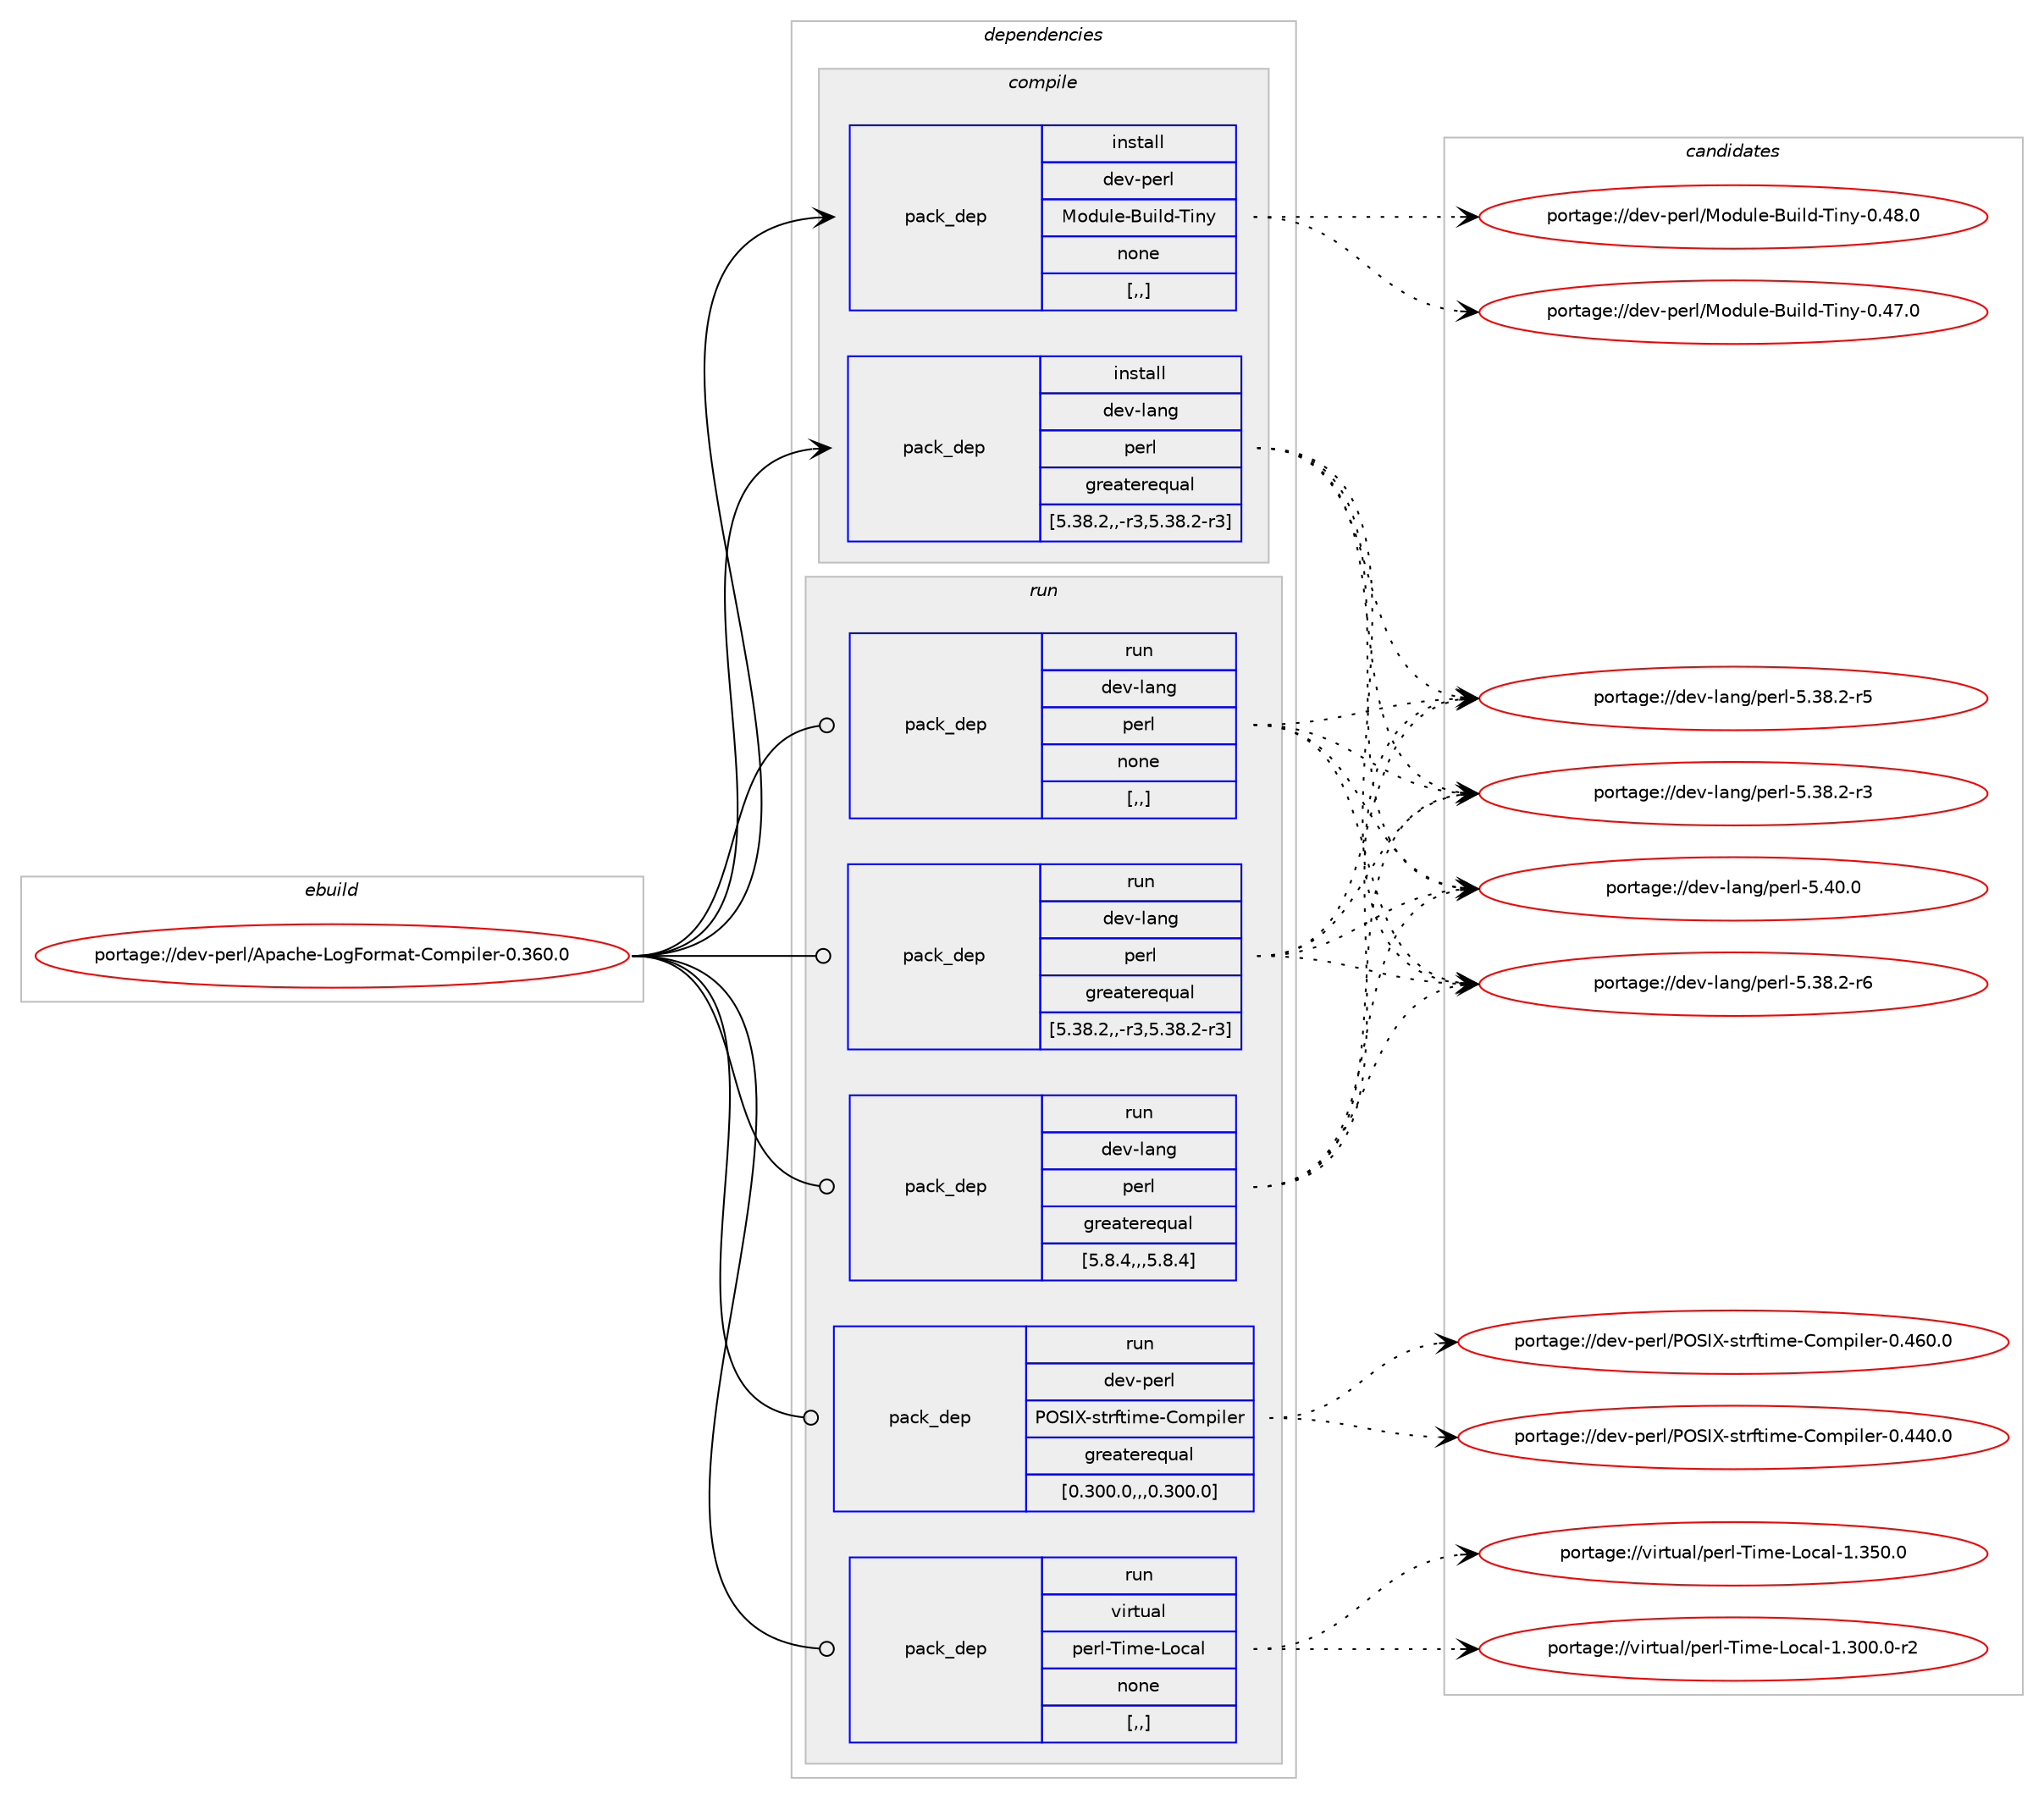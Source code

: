 digraph prolog {

# *************
# Graph options
# *************

newrank=true;
concentrate=true;
compound=true;
graph [rankdir=LR,fontname=Helvetica,fontsize=10,ranksep=1.5];#, ranksep=2.5, nodesep=0.2];
edge  [arrowhead=vee];
node  [fontname=Helvetica,fontsize=10];

# **********
# The ebuild
# **********

subgraph cluster_leftcol {
color=gray;
label=<<i>ebuild</i>>;
id [label="portage://dev-perl/Apache-LogFormat-Compiler-0.360.0", color=red, width=4, href="../dev-perl/Apache-LogFormat-Compiler-0.360.0.svg"];
}

# ****************
# The dependencies
# ****************

subgraph cluster_midcol {
color=gray;
label=<<i>dependencies</i>>;
subgraph cluster_compile {
fillcolor="#eeeeee";
style=filled;
label=<<i>compile</i>>;
subgraph pack455297 {
dependency620103 [label=<<TABLE BORDER="0" CELLBORDER="1" CELLSPACING="0" CELLPADDING="4" WIDTH="220"><TR><TD ROWSPAN="6" CELLPADDING="30">pack_dep</TD></TR><TR><TD WIDTH="110">install</TD></TR><TR><TD>dev-lang</TD></TR><TR><TD>perl</TD></TR><TR><TD>greaterequal</TD></TR><TR><TD>[5.38.2,,-r3,5.38.2-r3]</TD></TR></TABLE>>, shape=none, color=blue];
}
id:e -> dependency620103:w [weight=20,style="solid",arrowhead="vee"];
subgraph pack455298 {
dependency620104 [label=<<TABLE BORDER="0" CELLBORDER="1" CELLSPACING="0" CELLPADDING="4" WIDTH="220"><TR><TD ROWSPAN="6" CELLPADDING="30">pack_dep</TD></TR><TR><TD WIDTH="110">install</TD></TR><TR><TD>dev-perl</TD></TR><TR><TD>Module-Build-Tiny</TD></TR><TR><TD>none</TD></TR><TR><TD>[,,]</TD></TR></TABLE>>, shape=none, color=blue];
}
id:e -> dependency620104:w [weight=20,style="solid",arrowhead="vee"];
}
subgraph cluster_compileandrun {
fillcolor="#eeeeee";
style=filled;
label=<<i>compile and run</i>>;
}
subgraph cluster_run {
fillcolor="#eeeeee";
style=filled;
label=<<i>run</i>>;
subgraph pack455299 {
dependency620105 [label=<<TABLE BORDER="0" CELLBORDER="1" CELLSPACING="0" CELLPADDING="4" WIDTH="220"><TR><TD ROWSPAN="6" CELLPADDING="30">pack_dep</TD></TR><TR><TD WIDTH="110">run</TD></TR><TR><TD>dev-lang</TD></TR><TR><TD>perl</TD></TR><TR><TD>greaterequal</TD></TR><TR><TD>[5.38.2,,-r3,5.38.2-r3]</TD></TR></TABLE>>, shape=none, color=blue];
}
id:e -> dependency620105:w [weight=20,style="solid",arrowhead="odot"];
subgraph pack455300 {
dependency620106 [label=<<TABLE BORDER="0" CELLBORDER="1" CELLSPACING="0" CELLPADDING="4" WIDTH="220"><TR><TD ROWSPAN="6" CELLPADDING="30">pack_dep</TD></TR><TR><TD WIDTH="110">run</TD></TR><TR><TD>dev-lang</TD></TR><TR><TD>perl</TD></TR><TR><TD>greaterequal</TD></TR><TR><TD>[5.8.4,,,5.8.4]</TD></TR></TABLE>>, shape=none, color=blue];
}
id:e -> dependency620106:w [weight=20,style="solid",arrowhead="odot"];
subgraph pack455301 {
dependency620107 [label=<<TABLE BORDER="0" CELLBORDER="1" CELLSPACING="0" CELLPADDING="4" WIDTH="220"><TR><TD ROWSPAN="6" CELLPADDING="30">pack_dep</TD></TR><TR><TD WIDTH="110">run</TD></TR><TR><TD>dev-lang</TD></TR><TR><TD>perl</TD></TR><TR><TD>none</TD></TR><TR><TD>[,,]</TD></TR></TABLE>>, shape=none, color=blue];
}
id:e -> dependency620107:w [weight=20,style="solid",arrowhead="odot"];
subgraph pack455302 {
dependency620108 [label=<<TABLE BORDER="0" CELLBORDER="1" CELLSPACING="0" CELLPADDING="4" WIDTH="220"><TR><TD ROWSPAN="6" CELLPADDING="30">pack_dep</TD></TR><TR><TD WIDTH="110">run</TD></TR><TR><TD>dev-perl</TD></TR><TR><TD>POSIX-strftime-Compiler</TD></TR><TR><TD>greaterequal</TD></TR><TR><TD>[0.300.0,,,0.300.0]</TD></TR></TABLE>>, shape=none, color=blue];
}
id:e -> dependency620108:w [weight=20,style="solid",arrowhead="odot"];
subgraph pack455303 {
dependency620109 [label=<<TABLE BORDER="0" CELLBORDER="1" CELLSPACING="0" CELLPADDING="4" WIDTH="220"><TR><TD ROWSPAN="6" CELLPADDING="30">pack_dep</TD></TR><TR><TD WIDTH="110">run</TD></TR><TR><TD>virtual</TD></TR><TR><TD>perl-Time-Local</TD></TR><TR><TD>none</TD></TR><TR><TD>[,,]</TD></TR></TABLE>>, shape=none, color=blue];
}
id:e -> dependency620109:w [weight=20,style="solid",arrowhead="odot"];
}
}

# **************
# The candidates
# **************

subgraph cluster_choices {
rank=same;
color=gray;
label=<<i>candidates</i>>;

subgraph choice455297 {
color=black;
nodesep=1;
choice10010111845108971101034711210111410845534652484648 [label="portage://dev-lang/perl-5.40.0", color=red, width=4,href="../dev-lang/perl-5.40.0.svg"];
choice100101118451089711010347112101114108455346515646504511454 [label="portage://dev-lang/perl-5.38.2-r6", color=red, width=4,href="../dev-lang/perl-5.38.2-r6.svg"];
choice100101118451089711010347112101114108455346515646504511453 [label="portage://dev-lang/perl-5.38.2-r5", color=red, width=4,href="../dev-lang/perl-5.38.2-r5.svg"];
choice100101118451089711010347112101114108455346515646504511451 [label="portage://dev-lang/perl-5.38.2-r3", color=red, width=4,href="../dev-lang/perl-5.38.2-r3.svg"];
dependency620103:e -> choice10010111845108971101034711210111410845534652484648:w [style=dotted,weight="100"];
dependency620103:e -> choice100101118451089711010347112101114108455346515646504511454:w [style=dotted,weight="100"];
dependency620103:e -> choice100101118451089711010347112101114108455346515646504511453:w [style=dotted,weight="100"];
dependency620103:e -> choice100101118451089711010347112101114108455346515646504511451:w [style=dotted,weight="100"];
}
subgraph choice455298 {
color=black;
nodesep=1;
choice1001011184511210111410847771111001171081014566117105108100458410511012145484652564648 [label="portage://dev-perl/Module-Build-Tiny-0.48.0", color=red, width=4,href="../dev-perl/Module-Build-Tiny-0.48.0.svg"];
choice1001011184511210111410847771111001171081014566117105108100458410511012145484652554648 [label="portage://dev-perl/Module-Build-Tiny-0.47.0", color=red, width=4,href="../dev-perl/Module-Build-Tiny-0.47.0.svg"];
dependency620104:e -> choice1001011184511210111410847771111001171081014566117105108100458410511012145484652564648:w [style=dotted,weight="100"];
dependency620104:e -> choice1001011184511210111410847771111001171081014566117105108100458410511012145484652554648:w [style=dotted,weight="100"];
}
subgraph choice455299 {
color=black;
nodesep=1;
choice10010111845108971101034711210111410845534652484648 [label="portage://dev-lang/perl-5.40.0", color=red, width=4,href="../dev-lang/perl-5.40.0.svg"];
choice100101118451089711010347112101114108455346515646504511454 [label="portage://dev-lang/perl-5.38.2-r6", color=red, width=4,href="../dev-lang/perl-5.38.2-r6.svg"];
choice100101118451089711010347112101114108455346515646504511453 [label="portage://dev-lang/perl-5.38.2-r5", color=red, width=4,href="../dev-lang/perl-5.38.2-r5.svg"];
choice100101118451089711010347112101114108455346515646504511451 [label="portage://dev-lang/perl-5.38.2-r3", color=red, width=4,href="../dev-lang/perl-5.38.2-r3.svg"];
dependency620105:e -> choice10010111845108971101034711210111410845534652484648:w [style=dotted,weight="100"];
dependency620105:e -> choice100101118451089711010347112101114108455346515646504511454:w [style=dotted,weight="100"];
dependency620105:e -> choice100101118451089711010347112101114108455346515646504511453:w [style=dotted,weight="100"];
dependency620105:e -> choice100101118451089711010347112101114108455346515646504511451:w [style=dotted,weight="100"];
}
subgraph choice455300 {
color=black;
nodesep=1;
choice10010111845108971101034711210111410845534652484648 [label="portage://dev-lang/perl-5.40.0", color=red, width=4,href="../dev-lang/perl-5.40.0.svg"];
choice100101118451089711010347112101114108455346515646504511454 [label="portage://dev-lang/perl-5.38.2-r6", color=red, width=4,href="../dev-lang/perl-5.38.2-r6.svg"];
choice100101118451089711010347112101114108455346515646504511453 [label="portage://dev-lang/perl-5.38.2-r5", color=red, width=4,href="../dev-lang/perl-5.38.2-r5.svg"];
choice100101118451089711010347112101114108455346515646504511451 [label="portage://dev-lang/perl-5.38.2-r3", color=red, width=4,href="../dev-lang/perl-5.38.2-r3.svg"];
dependency620106:e -> choice10010111845108971101034711210111410845534652484648:w [style=dotted,weight="100"];
dependency620106:e -> choice100101118451089711010347112101114108455346515646504511454:w [style=dotted,weight="100"];
dependency620106:e -> choice100101118451089711010347112101114108455346515646504511453:w [style=dotted,weight="100"];
dependency620106:e -> choice100101118451089711010347112101114108455346515646504511451:w [style=dotted,weight="100"];
}
subgraph choice455301 {
color=black;
nodesep=1;
choice10010111845108971101034711210111410845534652484648 [label="portage://dev-lang/perl-5.40.0", color=red, width=4,href="../dev-lang/perl-5.40.0.svg"];
choice100101118451089711010347112101114108455346515646504511454 [label="portage://dev-lang/perl-5.38.2-r6", color=red, width=4,href="../dev-lang/perl-5.38.2-r6.svg"];
choice100101118451089711010347112101114108455346515646504511453 [label="portage://dev-lang/perl-5.38.2-r5", color=red, width=4,href="../dev-lang/perl-5.38.2-r5.svg"];
choice100101118451089711010347112101114108455346515646504511451 [label="portage://dev-lang/perl-5.38.2-r3", color=red, width=4,href="../dev-lang/perl-5.38.2-r3.svg"];
dependency620107:e -> choice10010111845108971101034711210111410845534652484648:w [style=dotted,weight="100"];
dependency620107:e -> choice100101118451089711010347112101114108455346515646504511454:w [style=dotted,weight="100"];
dependency620107:e -> choice100101118451089711010347112101114108455346515646504511453:w [style=dotted,weight="100"];
dependency620107:e -> choice100101118451089711010347112101114108455346515646504511451:w [style=dotted,weight="100"];
}
subgraph choice455302 {
color=black;
nodesep=1;
choice100101118451121011141084780798373884511511611410211610510910145671111091121051081011144548465254484648 [label="portage://dev-perl/POSIX-strftime-Compiler-0.460.0", color=red, width=4,href="../dev-perl/POSIX-strftime-Compiler-0.460.0.svg"];
choice100101118451121011141084780798373884511511611410211610510910145671111091121051081011144548465252484648 [label="portage://dev-perl/POSIX-strftime-Compiler-0.440.0", color=red, width=4,href="../dev-perl/POSIX-strftime-Compiler-0.440.0.svg"];
dependency620108:e -> choice100101118451121011141084780798373884511511611410211610510910145671111091121051081011144548465254484648:w [style=dotted,weight="100"];
dependency620108:e -> choice100101118451121011141084780798373884511511611410211610510910145671111091121051081011144548465252484648:w [style=dotted,weight="100"];
}
subgraph choice455303 {
color=black;
nodesep=1;
choice11810511411611797108471121011141084584105109101457611199971084549465153484648 [label="portage://virtual/perl-Time-Local-1.350.0", color=red, width=4,href="../virtual/perl-Time-Local-1.350.0.svg"];
choice118105114116117971084711210111410845841051091014576111999710845494651484846484511450 [label="portage://virtual/perl-Time-Local-1.300.0-r2", color=red, width=4,href="../virtual/perl-Time-Local-1.300.0-r2.svg"];
dependency620109:e -> choice11810511411611797108471121011141084584105109101457611199971084549465153484648:w [style=dotted,weight="100"];
dependency620109:e -> choice118105114116117971084711210111410845841051091014576111999710845494651484846484511450:w [style=dotted,weight="100"];
}
}

}
